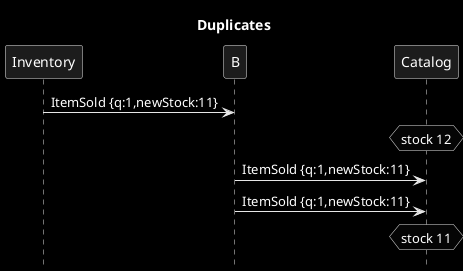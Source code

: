 @startuml
title Duplicates
hide footbox
skinparam monochrome reverse

Inventory->B: ItemSold {q:1,newStock:11}
hnote over Catalog: stock 12
B->Catalog: ItemSold {q:1,newStock:11}
B->Catalog: ItemSold {q:1,newStock:11}
hnote over Catalog: stock 11
@enduml
? inbox
? duplicates between P->B